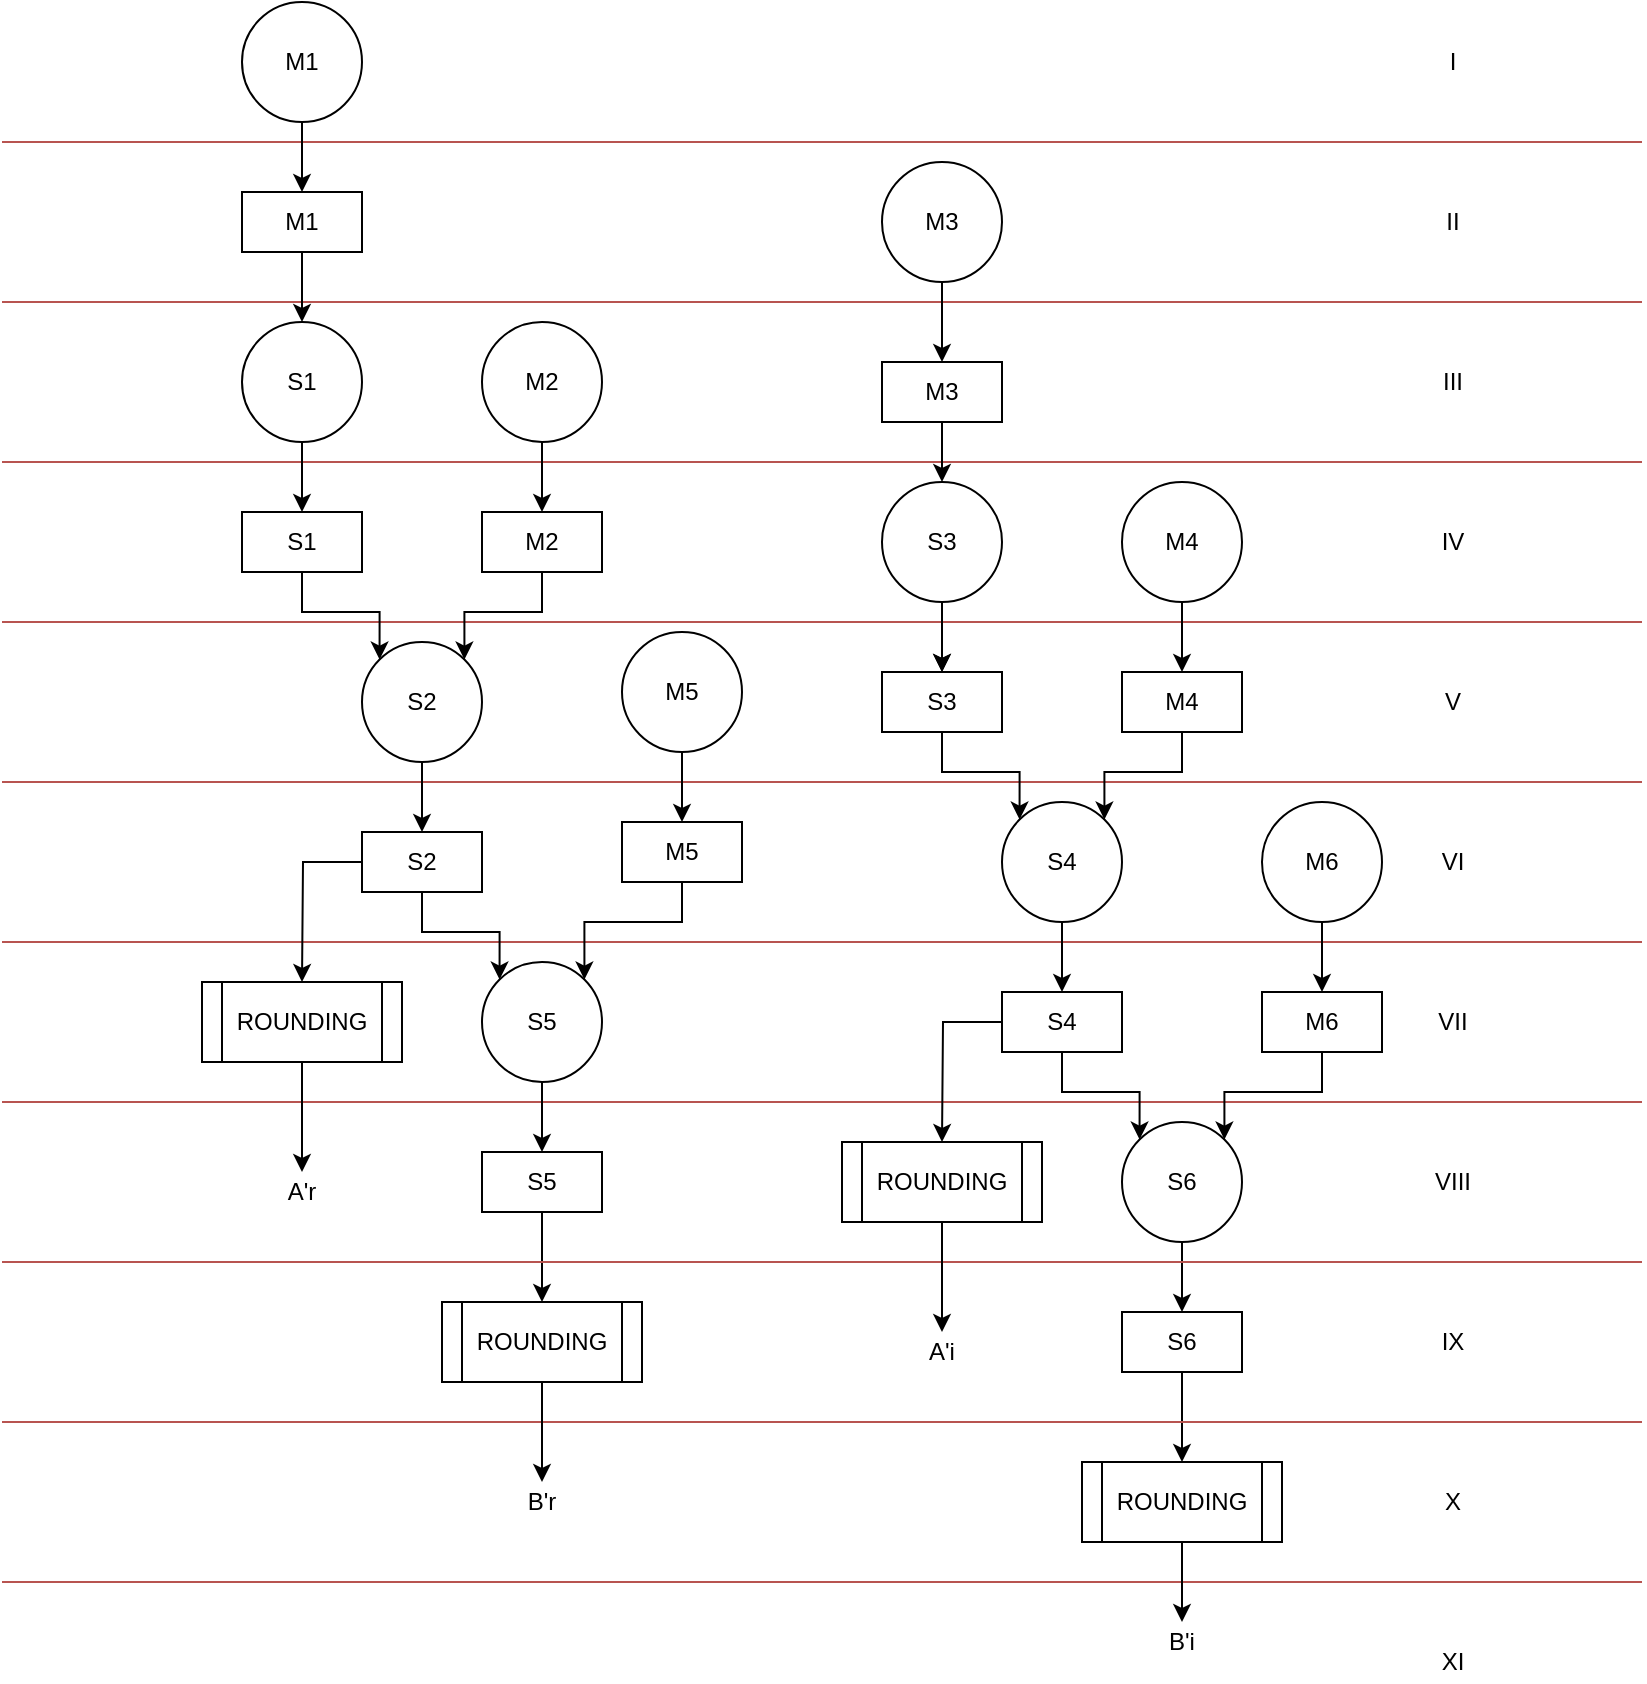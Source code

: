 <mxfile version="13.9.9" type="device"><diagram id="QvxAEns3eLtjdgeoSlfi" name="Pagina-1"><mxGraphModel dx="1102" dy="652" grid="1" gridSize="10" guides="1" tooltips="1" connect="1" arrows="1" fold="1" page="1" pageScale="1" pageWidth="827" pageHeight="1169" math="0" shadow="0"><root><mxCell id="0"/><mxCell id="1" parent="0"/><mxCell id="EpyZWUDs_9DP0asN8ppt-1" value="" style="endArrow=none;html=1;fillColor=#f8cecc;strokeColor=#b85450;" parent="1" edge="1"><mxGeometry width="50" height="50" relative="1" as="geometry"><mxPoint y="80" as="sourcePoint"/><mxPoint x="820" y="80" as="targetPoint"/></mxGeometry></mxCell><mxCell id="EpyZWUDs_9DP0asN8ppt-2" value="" style="endArrow=none;html=1;fillColor=#f8cecc;strokeColor=#b85450;" parent="1" edge="1"><mxGeometry width="50" height="50" relative="1" as="geometry"><mxPoint y="160" as="sourcePoint"/><mxPoint x="820" y="160" as="targetPoint"/></mxGeometry></mxCell><mxCell id="EpyZWUDs_9DP0asN8ppt-3" value="" style="endArrow=none;html=1;fillColor=#f8cecc;strokeColor=#b85450;" parent="1" edge="1"><mxGeometry width="50" height="50" relative="1" as="geometry"><mxPoint y="240" as="sourcePoint"/><mxPoint x="820" y="240" as="targetPoint"/></mxGeometry></mxCell><mxCell id="EpyZWUDs_9DP0asN8ppt-4" value="" style="endArrow=none;html=1;fillColor=#f8cecc;strokeColor=#b85450;" parent="1" edge="1"><mxGeometry width="50" height="50" relative="1" as="geometry"><mxPoint y="320" as="sourcePoint"/><mxPoint x="820" y="320" as="targetPoint"/></mxGeometry></mxCell><mxCell id="EpyZWUDs_9DP0asN8ppt-5" value="" style="endArrow=none;html=1;fillColor=#f8cecc;strokeColor=#b85450;" parent="1" edge="1"><mxGeometry width="50" height="50" relative="1" as="geometry"><mxPoint y="400" as="sourcePoint"/><mxPoint x="820" y="400" as="targetPoint"/></mxGeometry></mxCell><mxCell id="EpyZWUDs_9DP0asN8ppt-6" value="" style="endArrow=none;html=1;fillColor=#f8cecc;strokeColor=#b85450;" parent="1" edge="1"><mxGeometry width="50" height="50" relative="1" as="geometry"><mxPoint y="480" as="sourcePoint"/><mxPoint x="820" y="480" as="targetPoint"/></mxGeometry></mxCell><mxCell id="EpyZWUDs_9DP0asN8ppt-7" value="" style="endArrow=none;html=1;fillColor=#f8cecc;strokeColor=#b85450;" parent="1" edge="1"><mxGeometry width="50" height="50" relative="1" as="geometry"><mxPoint y="560" as="sourcePoint"/><mxPoint x="820" y="560" as="targetPoint"/></mxGeometry></mxCell><mxCell id="EpyZWUDs_9DP0asN8ppt-19" value="" style="edgeStyle=orthogonalEdgeStyle;rounded=0;orthogonalLoop=1;jettySize=auto;html=1;" parent="1" source="EpyZWUDs_9DP0asN8ppt-8" target="EpyZWUDs_9DP0asN8ppt-14" edge="1"><mxGeometry relative="1" as="geometry"/></mxCell><mxCell id="EpyZWUDs_9DP0asN8ppt-8" value="M1" style="ellipse;whiteSpace=wrap;html=1;aspect=fixed;" parent="1" vertex="1"><mxGeometry x="120" y="10" width="60" height="60" as="geometry"/></mxCell><mxCell id="EpyZWUDs_9DP0asN8ppt-25" value="" style="edgeStyle=orthogonalEdgeStyle;rounded=0;orthogonalLoop=1;jettySize=auto;html=1;" parent="1" source="EpyZWUDs_9DP0asN8ppt-14" target="EpyZWUDs_9DP0asN8ppt-23" edge="1"><mxGeometry relative="1" as="geometry"/></mxCell><mxCell id="EpyZWUDs_9DP0asN8ppt-14" value="M1" style="rounded=0;whiteSpace=wrap;html=1;" parent="1" vertex="1"><mxGeometry x="120" y="105" width="60" height="30" as="geometry"/></mxCell><mxCell id="EpyZWUDs_9DP0asN8ppt-21" value="" style="edgeStyle=orthogonalEdgeStyle;rounded=0;orthogonalLoop=1;jettySize=auto;html=1;" parent="1" source="EpyZWUDs_9DP0asN8ppt-18" target="EpyZWUDs_9DP0asN8ppt-20" edge="1"><mxGeometry relative="1" as="geometry"/></mxCell><mxCell id="EpyZWUDs_9DP0asN8ppt-18" value="M3" style="ellipse;whiteSpace=wrap;html=1;aspect=fixed;" parent="1" vertex="1"><mxGeometry x="440" y="90" width="60" height="60" as="geometry"/></mxCell><mxCell id="EpyZWUDs_9DP0asN8ppt-57" value="" style="edgeStyle=orthogonalEdgeStyle;rounded=0;orthogonalLoop=1;jettySize=auto;html=1;" parent="1" source="EpyZWUDs_9DP0asN8ppt-20" target="EpyZWUDs_9DP0asN8ppt-33" edge="1"><mxGeometry relative="1" as="geometry"/></mxCell><mxCell id="EpyZWUDs_9DP0asN8ppt-20" value="M3" style="rounded=0;whiteSpace=wrap;html=1;" parent="1" vertex="1"><mxGeometry x="440" y="190" width="60" height="30" as="geometry"/></mxCell><mxCell id="EpyZWUDs_9DP0asN8ppt-22" value="" style="edgeStyle=orthogonalEdgeStyle;rounded=0;orthogonalLoop=1;jettySize=auto;html=1;" parent="1" source="EpyZWUDs_9DP0asN8ppt-23" target="EpyZWUDs_9DP0asN8ppt-24" edge="1"><mxGeometry relative="1" as="geometry"/></mxCell><mxCell id="EpyZWUDs_9DP0asN8ppt-23" value="S1" style="ellipse;whiteSpace=wrap;html=1;aspect=fixed;" parent="1" vertex="1"><mxGeometry x="120" y="170" width="60" height="60" as="geometry"/></mxCell><mxCell id="EpyZWUDs_9DP0asN8ppt-48" style="edgeStyle=orthogonalEdgeStyle;rounded=0;orthogonalLoop=1;jettySize=auto;html=1;entryX=0;entryY=0;entryDx=0;entryDy=0;" parent="1" source="EpyZWUDs_9DP0asN8ppt-24" target="EpyZWUDs_9DP0asN8ppt-43" edge="1"><mxGeometry relative="1" as="geometry"/></mxCell><mxCell id="EpyZWUDs_9DP0asN8ppt-24" value="S1" style="rounded=0;whiteSpace=wrap;html=1;" parent="1" vertex="1"><mxGeometry x="120" y="265" width="60" height="30" as="geometry"/></mxCell><mxCell id="EpyZWUDs_9DP0asN8ppt-26" value="" style="edgeStyle=orthogonalEdgeStyle;rounded=0;orthogonalLoop=1;jettySize=auto;html=1;" parent="1" source="EpyZWUDs_9DP0asN8ppt-27" target="EpyZWUDs_9DP0asN8ppt-28" edge="1"><mxGeometry relative="1" as="geometry"/></mxCell><mxCell id="EpyZWUDs_9DP0asN8ppt-27" value="M2" style="ellipse;whiteSpace=wrap;html=1;aspect=fixed;" parent="1" vertex="1"><mxGeometry x="240" y="170" width="60" height="60" as="geometry"/></mxCell><mxCell id="EpyZWUDs_9DP0asN8ppt-47" style="edgeStyle=orthogonalEdgeStyle;rounded=0;orthogonalLoop=1;jettySize=auto;html=1;entryX=1;entryY=0;entryDx=0;entryDy=0;" parent="1" source="EpyZWUDs_9DP0asN8ppt-28" target="EpyZWUDs_9DP0asN8ppt-43" edge="1"><mxGeometry relative="1" as="geometry"/></mxCell><mxCell id="EpyZWUDs_9DP0asN8ppt-28" value="M2" style="rounded=0;whiteSpace=wrap;html=1;" parent="1" vertex="1"><mxGeometry x="240" y="265" width="60" height="30" as="geometry"/></mxCell><mxCell id="EpyZWUDs_9DP0asN8ppt-29" value="" style="edgeStyle=orthogonalEdgeStyle;rounded=0;orthogonalLoop=1;jettySize=auto;html=1;" parent="1" source="EpyZWUDs_9DP0asN8ppt-30" target="EpyZWUDs_9DP0asN8ppt-31" edge="1"><mxGeometry relative="1" as="geometry"/></mxCell><mxCell id="EpyZWUDs_9DP0asN8ppt-30" value="M4" style="ellipse;whiteSpace=wrap;html=1;aspect=fixed;" parent="1" vertex="1"><mxGeometry x="560" y="250" width="60" height="60" as="geometry"/></mxCell><mxCell id="EpyZWUDs_9DP0asN8ppt-62" style="edgeStyle=orthogonalEdgeStyle;rounded=0;orthogonalLoop=1;jettySize=auto;html=1;entryX=1;entryY=0;entryDx=0;entryDy=0;" parent="1" source="EpyZWUDs_9DP0asN8ppt-31" target="EpyZWUDs_9DP0asN8ppt-59" edge="1"><mxGeometry relative="1" as="geometry"/></mxCell><mxCell id="EpyZWUDs_9DP0asN8ppt-31" value="M4" style="rounded=0;whiteSpace=wrap;html=1;" parent="1" vertex="1"><mxGeometry x="560" y="345" width="60" height="30" as="geometry"/></mxCell><mxCell id="EpyZWUDs_9DP0asN8ppt-32" value="" style="edgeStyle=orthogonalEdgeStyle;rounded=0;orthogonalLoop=1;jettySize=auto;html=1;" parent="1" source="EpyZWUDs_9DP0asN8ppt-33" target="EpyZWUDs_9DP0asN8ppt-34" edge="1"><mxGeometry relative="1" as="geometry"/></mxCell><mxCell id="EpyZWUDs_9DP0asN8ppt-35" value="" style="edgeStyle=orthogonalEdgeStyle;rounded=0;orthogonalLoop=1;jettySize=auto;html=1;" parent="1" source="EpyZWUDs_9DP0asN8ppt-33" target="EpyZWUDs_9DP0asN8ppt-34" edge="1"><mxGeometry relative="1" as="geometry"/></mxCell><mxCell id="EpyZWUDs_9DP0asN8ppt-33" value="S3" style="ellipse;whiteSpace=wrap;html=1;aspect=fixed;" parent="1" vertex="1"><mxGeometry x="440" y="250" width="60" height="60" as="geometry"/></mxCell><mxCell id="EpyZWUDs_9DP0asN8ppt-61" style="edgeStyle=orthogonalEdgeStyle;rounded=0;orthogonalLoop=1;jettySize=auto;html=1;entryX=0;entryY=0;entryDx=0;entryDy=0;" parent="1" source="EpyZWUDs_9DP0asN8ppt-34" target="EpyZWUDs_9DP0asN8ppt-59" edge="1"><mxGeometry relative="1" as="geometry"/></mxCell><mxCell id="EpyZWUDs_9DP0asN8ppt-34" value="S3" style="rounded=0;whiteSpace=wrap;html=1;" parent="1" vertex="1"><mxGeometry x="440" y="345" width="60" height="30" as="geometry"/></mxCell><mxCell id="EpyZWUDs_9DP0asN8ppt-36" value="I" style="text;html=1;align=center;verticalAlign=middle;resizable=0;points=[];autosize=1;" parent="1" vertex="1"><mxGeometry x="715" y="30" width="20" height="20" as="geometry"/></mxCell><mxCell id="EpyZWUDs_9DP0asN8ppt-37" value="II" style="text;html=1;align=center;verticalAlign=middle;resizable=0;points=[];autosize=1;" parent="1" vertex="1"><mxGeometry x="715" y="110" width="20" height="20" as="geometry"/></mxCell><mxCell id="EpyZWUDs_9DP0asN8ppt-38" value="III" style="text;html=1;align=center;verticalAlign=middle;resizable=0;points=[];autosize=1;" parent="1" vertex="1"><mxGeometry x="710" y="190" width="30" height="20" as="geometry"/></mxCell><mxCell id="EpyZWUDs_9DP0asN8ppt-39" value="IV" style="text;html=1;align=center;verticalAlign=middle;resizable=0;points=[];autosize=1;" parent="1" vertex="1"><mxGeometry x="710" y="270" width="30" height="20" as="geometry"/></mxCell><mxCell id="EpyZWUDs_9DP0asN8ppt-40" value="V" style="text;html=1;align=center;verticalAlign=middle;resizable=0;points=[];autosize=1;" parent="1" vertex="1"><mxGeometry x="715" y="350" width="20" height="20" as="geometry"/></mxCell><mxCell id="EpyZWUDs_9DP0asN8ppt-41" value="VI" style="text;html=1;align=center;verticalAlign=middle;resizable=0;points=[];autosize=1;" parent="1" vertex="1"><mxGeometry x="710" y="430" width="30" height="20" as="geometry"/></mxCell><mxCell id="EpyZWUDs_9DP0asN8ppt-42" value="" style="edgeStyle=orthogonalEdgeStyle;rounded=0;orthogonalLoop=1;jettySize=auto;html=1;" parent="1" source="EpyZWUDs_9DP0asN8ppt-43" target="EpyZWUDs_9DP0asN8ppt-44" edge="1"><mxGeometry relative="1" as="geometry"/></mxCell><mxCell id="EpyZWUDs_9DP0asN8ppt-43" value="S2" style="ellipse;whiteSpace=wrap;html=1;aspect=fixed;" parent="1" vertex="1"><mxGeometry x="180" y="330" width="60" height="60" as="geometry"/></mxCell><mxCell id="EpyZWUDs_9DP0asN8ppt-56" style="edgeStyle=orthogonalEdgeStyle;rounded=0;orthogonalLoop=1;jettySize=auto;html=1;entryX=0;entryY=0;entryDx=0;entryDy=0;" parent="1" source="EpyZWUDs_9DP0asN8ppt-44" target="EpyZWUDs_9DP0asN8ppt-53" edge="1"><mxGeometry relative="1" as="geometry"/></mxCell><mxCell id="EpyZWUDs_9DP0asN8ppt-95" style="edgeStyle=orthogonalEdgeStyle;rounded=0;orthogonalLoop=1;jettySize=auto;html=1;" parent="1" source="EpyZWUDs_9DP0asN8ppt-44" edge="1"><mxGeometry relative="1" as="geometry"><mxPoint x="150" y="500" as="targetPoint"/></mxGeometry></mxCell><mxCell id="EpyZWUDs_9DP0asN8ppt-44" value="S2" style="rounded=0;whiteSpace=wrap;html=1;" parent="1" vertex="1"><mxGeometry x="180" y="425" width="60" height="30" as="geometry"/></mxCell><mxCell id="EpyZWUDs_9DP0asN8ppt-49" value="" style="edgeStyle=orthogonalEdgeStyle;rounded=0;orthogonalLoop=1;jettySize=auto;html=1;" parent="1" source="EpyZWUDs_9DP0asN8ppt-50" target="EpyZWUDs_9DP0asN8ppt-51" edge="1"><mxGeometry relative="1" as="geometry"/></mxCell><mxCell id="EpyZWUDs_9DP0asN8ppt-50" value="M5" style="ellipse;whiteSpace=wrap;html=1;aspect=fixed;" parent="1" vertex="1"><mxGeometry x="310" y="325" width="60" height="60" as="geometry"/></mxCell><mxCell id="EpyZWUDs_9DP0asN8ppt-55" style="edgeStyle=orthogonalEdgeStyle;rounded=0;orthogonalLoop=1;jettySize=auto;html=1;entryX=1;entryY=0;entryDx=0;entryDy=0;exitX=0.5;exitY=1;exitDx=0;exitDy=0;" parent="1" source="EpyZWUDs_9DP0asN8ppt-51" target="EpyZWUDs_9DP0asN8ppt-53" edge="1"><mxGeometry relative="1" as="geometry"><Array as="points"><mxPoint x="340" y="470"/><mxPoint x="291" y="470"/></Array></mxGeometry></mxCell><mxCell id="EpyZWUDs_9DP0asN8ppt-51" value="M5" style="rounded=0;whiteSpace=wrap;html=1;" parent="1" vertex="1"><mxGeometry x="310" y="420" width="60" height="30" as="geometry"/></mxCell><mxCell id="EpyZWUDs_9DP0asN8ppt-52" value="" style="edgeStyle=orthogonalEdgeStyle;rounded=0;orthogonalLoop=1;jettySize=auto;html=1;" parent="1" source="EpyZWUDs_9DP0asN8ppt-53" target="EpyZWUDs_9DP0asN8ppt-54" edge="1"><mxGeometry relative="1" as="geometry"/></mxCell><mxCell id="EpyZWUDs_9DP0asN8ppt-53" value="S5" style="ellipse;whiteSpace=wrap;html=1;aspect=fixed;" parent="1" vertex="1"><mxGeometry x="240" y="490" width="60" height="60" as="geometry"/></mxCell><mxCell id="EpyZWUDs_9DP0asN8ppt-73" style="edgeStyle=orthogonalEdgeStyle;rounded=0;orthogonalLoop=1;jettySize=auto;html=1;" parent="1" source="EpyZWUDs_9DP0asN8ppt-54" edge="1"><mxGeometry relative="1" as="geometry"><mxPoint x="270" y="660" as="targetPoint"/></mxGeometry></mxCell><mxCell id="EpyZWUDs_9DP0asN8ppt-54" value="S5" style="rounded=0;whiteSpace=wrap;html=1;" parent="1" vertex="1"><mxGeometry x="240" y="585" width="60" height="30" as="geometry"/></mxCell><mxCell id="EpyZWUDs_9DP0asN8ppt-58" value="" style="edgeStyle=orthogonalEdgeStyle;rounded=0;orthogonalLoop=1;jettySize=auto;html=1;" parent="1" source="EpyZWUDs_9DP0asN8ppt-59" target="EpyZWUDs_9DP0asN8ppt-60" edge="1"><mxGeometry relative="1" as="geometry"/></mxCell><mxCell id="EpyZWUDs_9DP0asN8ppt-59" value="S4" style="ellipse;whiteSpace=wrap;html=1;aspect=fixed;" parent="1" vertex="1"><mxGeometry x="500" y="410" width="60" height="60" as="geometry"/></mxCell><mxCell id="EpyZWUDs_9DP0asN8ppt-69" style="edgeStyle=orthogonalEdgeStyle;rounded=0;orthogonalLoop=1;jettySize=auto;html=1;entryX=0;entryY=0;entryDx=0;entryDy=0;" parent="1" source="EpyZWUDs_9DP0asN8ppt-60" target="EpyZWUDs_9DP0asN8ppt-67" edge="1"><mxGeometry relative="1" as="geometry"/></mxCell><mxCell id="EpyZWUDs_9DP0asN8ppt-94" style="edgeStyle=orthogonalEdgeStyle;rounded=0;orthogonalLoop=1;jettySize=auto;html=1;" parent="1" source="EpyZWUDs_9DP0asN8ppt-60" edge="1"><mxGeometry relative="1" as="geometry"><mxPoint x="470" y="580" as="targetPoint"/></mxGeometry></mxCell><mxCell id="EpyZWUDs_9DP0asN8ppt-60" value="S4" style="rounded=0;whiteSpace=wrap;html=1;" parent="1" vertex="1"><mxGeometry x="500" y="505" width="60" height="30" as="geometry"/></mxCell><mxCell id="EpyZWUDs_9DP0asN8ppt-63" value="" style="edgeStyle=orthogonalEdgeStyle;rounded=0;orthogonalLoop=1;jettySize=auto;html=1;" parent="1" source="EpyZWUDs_9DP0asN8ppt-64" target="EpyZWUDs_9DP0asN8ppt-65" edge="1"><mxGeometry relative="1" as="geometry"/></mxCell><mxCell id="EpyZWUDs_9DP0asN8ppt-64" value="M6" style="ellipse;whiteSpace=wrap;html=1;aspect=fixed;" parent="1" vertex="1"><mxGeometry x="630" y="410" width="60" height="60" as="geometry"/></mxCell><mxCell id="EpyZWUDs_9DP0asN8ppt-70" style="edgeStyle=orthogonalEdgeStyle;rounded=0;orthogonalLoop=1;jettySize=auto;html=1;entryX=1;entryY=0;entryDx=0;entryDy=0;" parent="1" source="EpyZWUDs_9DP0asN8ppt-65" target="EpyZWUDs_9DP0asN8ppt-67" edge="1"><mxGeometry relative="1" as="geometry"><Array as="points"><mxPoint x="660" y="555"/><mxPoint x="611" y="555"/></Array></mxGeometry></mxCell><mxCell id="EpyZWUDs_9DP0asN8ppt-65" value="M6" style="rounded=0;whiteSpace=wrap;html=1;" parent="1" vertex="1"><mxGeometry x="630" y="505" width="60" height="30" as="geometry"/></mxCell><mxCell id="EpyZWUDs_9DP0asN8ppt-66" value="" style="edgeStyle=orthogonalEdgeStyle;rounded=0;orthogonalLoop=1;jettySize=auto;html=1;" parent="1" source="EpyZWUDs_9DP0asN8ppt-67" target="EpyZWUDs_9DP0asN8ppt-68" edge="1"><mxGeometry relative="1" as="geometry"/></mxCell><mxCell id="EpyZWUDs_9DP0asN8ppt-67" value="S6" style="ellipse;whiteSpace=wrap;html=1;aspect=fixed;" parent="1" vertex="1"><mxGeometry x="560" y="570" width="60" height="60" as="geometry"/></mxCell><mxCell id="EpyZWUDs_9DP0asN8ppt-78" style="edgeStyle=orthogonalEdgeStyle;rounded=0;orthogonalLoop=1;jettySize=auto;html=1;" parent="1" source="EpyZWUDs_9DP0asN8ppt-68" edge="1"><mxGeometry relative="1" as="geometry"><mxPoint x="590" y="740" as="targetPoint"/></mxGeometry></mxCell><mxCell id="EpyZWUDs_9DP0asN8ppt-68" value="S6" style="rounded=0;whiteSpace=wrap;html=1;" parent="1" vertex="1"><mxGeometry x="560" y="665" width="60" height="30" as="geometry"/></mxCell><mxCell id="EpyZWUDs_9DP0asN8ppt-72" value="A'r" style="text;html=1;strokeColor=none;fillColor=none;align=center;verticalAlign=middle;whiteSpace=wrap;rounded=0;" parent="1" vertex="1"><mxGeometry x="130" y="595" width="40" height="20" as="geometry"/></mxCell><mxCell id="EpyZWUDs_9DP0asN8ppt-75" value="B'r" style="text;html=1;strokeColor=none;fillColor=none;align=center;verticalAlign=middle;whiteSpace=wrap;rounded=0;" parent="1" vertex="1"><mxGeometry x="250" y="750" width="40" height="20" as="geometry"/></mxCell><mxCell id="EpyZWUDs_9DP0asN8ppt-76" value="" style="endArrow=none;html=1;fillColor=#f8cecc;strokeColor=#b85450;" parent="1" edge="1"><mxGeometry width="50" height="50" relative="1" as="geometry"><mxPoint y="640" as="sourcePoint"/><mxPoint x="820" y="640" as="targetPoint"/></mxGeometry></mxCell><mxCell id="EpyZWUDs_9DP0asN8ppt-77" value="" style="endArrow=none;html=1;fillColor=#f8cecc;strokeColor=#b85450;" parent="1" edge="1"><mxGeometry width="50" height="50" relative="1" as="geometry"><mxPoint y="720" as="sourcePoint"/><mxPoint x="820" y="720" as="targetPoint"/></mxGeometry></mxCell><mxCell id="EpyZWUDs_9DP0asN8ppt-80" value="VII" style="text;html=1;align=center;verticalAlign=middle;resizable=0;points=[];autosize=1;" parent="1" vertex="1"><mxGeometry x="710" y="510" width="30" height="20" as="geometry"/></mxCell><mxCell id="EpyZWUDs_9DP0asN8ppt-81" value="VIII" style="text;html=1;align=center;verticalAlign=middle;resizable=0;points=[];autosize=1;" parent="1" vertex="1"><mxGeometry x="710" y="590" width="30" height="20" as="geometry"/></mxCell><mxCell id="EpyZWUDs_9DP0asN8ppt-82" value="IX" style="text;html=1;align=center;verticalAlign=middle;resizable=0;points=[];autosize=1;" parent="1" vertex="1"><mxGeometry x="710" y="670" width="30" height="20" as="geometry"/></mxCell><mxCell id="EpyZWUDs_9DP0asN8ppt-83" value="X" style="text;html=1;align=center;verticalAlign=middle;resizable=0;points=[];autosize=1;" parent="1" vertex="1"><mxGeometry x="715" y="750" width="20" height="20" as="geometry"/></mxCell><mxCell id="EpyZWUDs_9DP0asN8ppt-85" value="A'i" style="text;html=1;strokeColor=none;fillColor=none;align=center;verticalAlign=middle;whiteSpace=wrap;rounded=0;" parent="1" vertex="1"><mxGeometry x="450" y="675" width="40" height="20" as="geometry"/></mxCell><mxCell id="EpyZWUDs_9DP0asN8ppt-90" style="edgeStyle=orthogonalEdgeStyle;rounded=0;orthogonalLoop=1;jettySize=auto;html=1;" parent="1" source="EpyZWUDs_9DP0asN8ppt-87" edge="1"><mxGeometry relative="1" as="geometry"><mxPoint x="270" y="750" as="targetPoint"/></mxGeometry></mxCell><mxCell id="EpyZWUDs_9DP0asN8ppt-87" value="ROUNDING" style="shape=process;whiteSpace=wrap;html=1;backgroundOutline=1;" parent="1" vertex="1"><mxGeometry x="220" y="660" width="100" height="40" as="geometry"/></mxCell><mxCell id="EpyZWUDs_9DP0asN8ppt-88" value="" style="endArrow=none;html=1;fillColor=#f8cecc;strokeColor=#b85450;" parent="1" edge="1"><mxGeometry width="50" height="50" relative="1" as="geometry"><mxPoint y="800" as="sourcePoint"/><mxPoint x="820" y="800" as="targetPoint"/></mxGeometry></mxCell><mxCell id="EpyZWUDs_9DP0asN8ppt-91" style="edgeStyle=orthogonalEdgeStyle;rounded=0;orthogonalLoop=1;jettySize=auto;html=1;" parent="1" source="EpyZWUDs_9DP0asN8ppt-89" target="EpyZWUDs_9DP0asN8ppt-92" edge="1"><mxGeometry relative="1" as="geometry"><mxPoint x="590" y="830" as="targetPoint"/></mxGeometry></mxCell><mxCell id="EpyZWUDs_9DP0asN8ppt-89" value="ROUNDING" style="shape=process;whiteSpace=wrap;html=1;backgroundOutline=1;" parent="1" vertex="1"><mxGeometry x="540" y="740" width="100" height="40" as="geometry"/></mxCell><mxCell id="EpyZWUDs_9DP0asN8ppt-92" value="B'i" style="text;html=1;strokeColor=none;fillColor=none;align=center;verticalAlign=middle;whiteSpace=wrap;rounded=0;" parent="1" vertex="1"><mxGeometry x="570" y="820" width="40" height="20" as="geometry"/></mxCell><mxCell id="EpyZWUDs_9DP0asN8ppt-93" value="XI" style="text;html=1;align=center;verticalAlign=middle;resizable=0;points=[];autosize=1;" parent="1" vertex="1"><mxGeometry x="710" y="830" width="30" height="20" as="geometry"/></mxCell><mxCell id="EpyZWUDs_9DP0asN8ppt-100" style="edgeStyle=orthogonalEdgeStyle;rounded=0;orthogonalLoop=1;jettySize=auto;html=1;entryX=0.5;entryY=0;entryDx=0;entryDy=0;" parent="1" source="EpyZWUDs_9DP0asN8ppt-97" target="EpyZWUDs_9DP0asN8ppt-72" edge="1"><mxGeometry relative="1" as="geometry"/></mxCell><mxCell id="EpyZWUDs_9DP0asN8ppt-97" value="ROUNDING" style="shape=process;whiteSpace=wrap;html=1;backgroundOutline=1;" parent="1" vertex="1"><mxGeometry x="100" y="500" width="100" height="40" as="geometry"/></mxCell><mxCell id="EpyZWUDs_9DP0asN8ppt-99" style="edgeStyle=orthogonalEdgeStyle;rounded=0;orthogonalLoop=1;jettySize=auto;html=1;entryX=0.5;entryY=0;entryDx=0;entryDy=0;" parent="1" source="EpyZWUDs_9DP0asN8ppt-98" target="EpyZWUDs_9DP0asN8ppt-85" edge="1"><mxGeometry relative="1" as="geometry"/></mxCell><mxCell id="EpyZWUDs_9DP0asN8ppt-98" value="ROUNDING" style="shape=process;whiteSpace=wrap;html=1;backgroundOutline=1;" parent="1" vertex="1"><mxGeometry x="420" y="580" width="100" height="40" as="geometry"/></mxCell></root></mxGraphModel></diagram></mxfile>